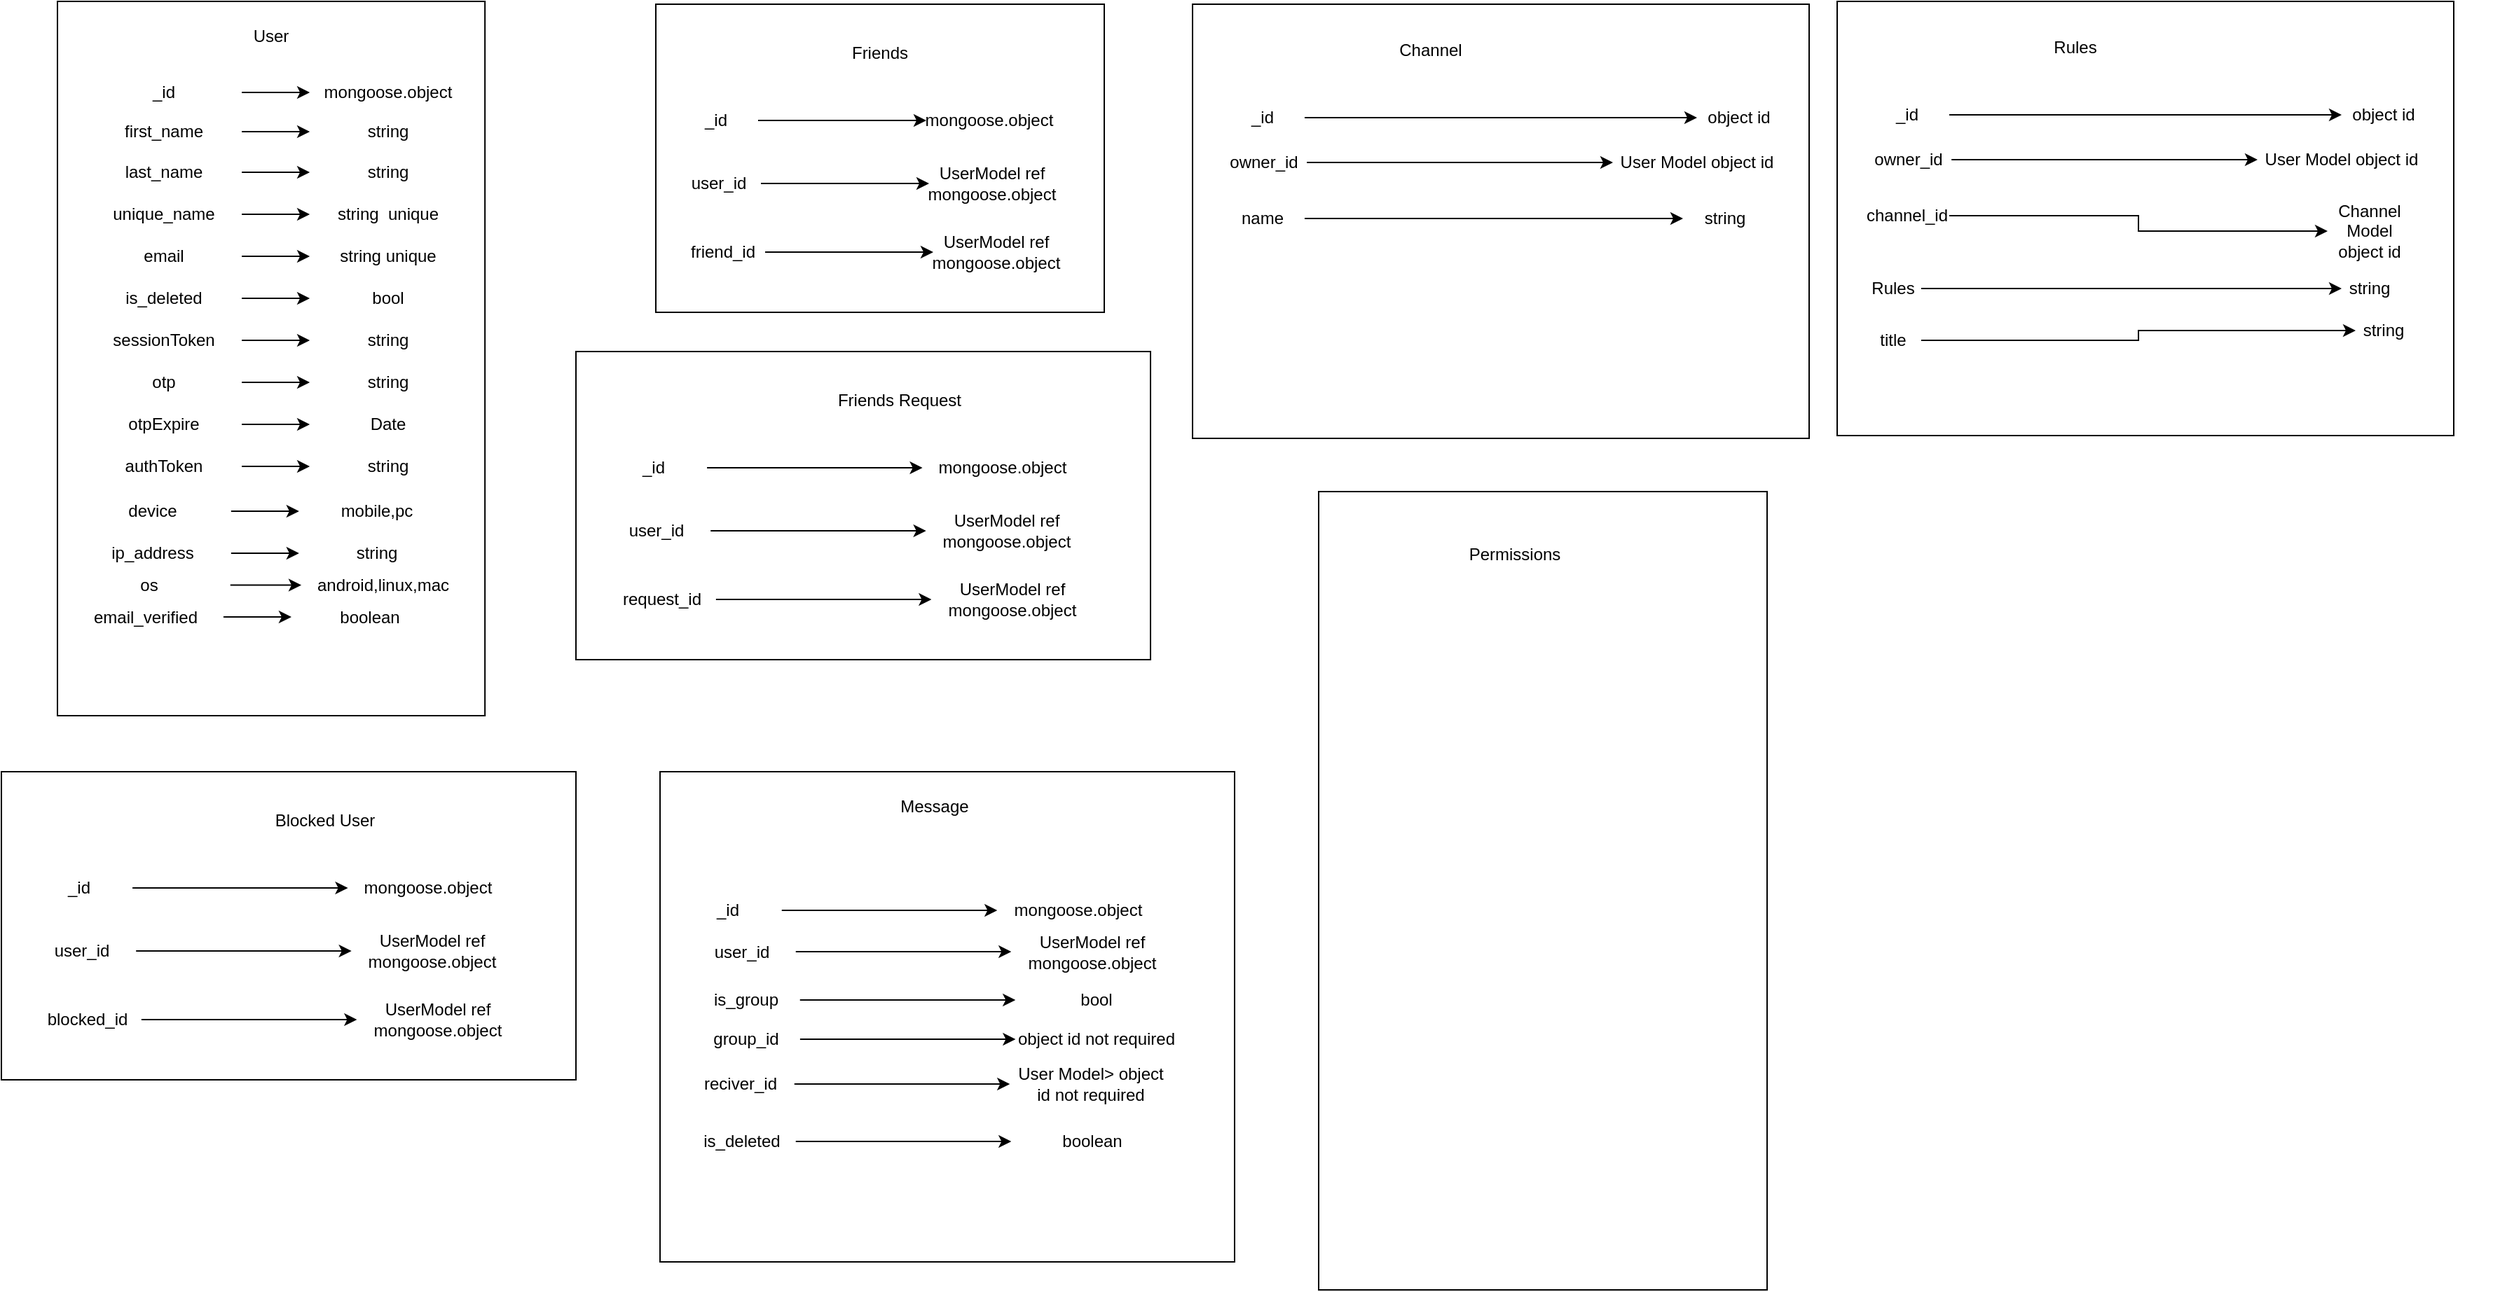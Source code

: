 <mxfile version="24.8.4">
  <diagram name="Page-1" id="qCv54_TmycXFGsCFX0cK">
    <mxGraphModel dx="1080" dy="596" grid="1" gridSize="10" guides="1" tooltips="1" connect="1" arrows="1" fold="1" page="1" pageScale="1" pageWidth="850" pageHeight="1100" background="none" math="0" shadow="0">
      <root>
        <mxCell id="0" />
        <mxCell id="1" parent="0" />
        <mxCell id="mY7H9gLEhY4AyRL41xxg-124" value="" style="group" vertex="1" connectable="0" parent="1">
          <mxGeometry x="60" y="40" width="291.984" height="510" as="geometry" />
        </mxCell>
        <mxCell id="mY7H9gLEhY4AyRL41xxg-50" value="" style="rounded=0;whiteSpace=wrap;html=1;movable=1;resizable=1;rotatable=1;deletable=1;editable=1;locked=0;connectable=1;fillColor=none;" vertex="1" parent="mY7H9gLEhY4AyRL41xxg-124">
          <mxGeometry width="305.058" height="510" as="geometry" />
        </mxCell>
        <mxCell id="mY7H9gLEhY4AyRL41xxg-51" value="User" style="text;strokeColor=none;align=center;fillColor=none;html=1;verticalAlign=middle;whiteSpace=wrap;rounded=0;movable=1;resizable=1;rotatable=1;deletable=1;editable=1;locked=0;connectable=1;" vertex="1" parent="mY7H9gLEhY4AyRL41xxg-124">
          <mxGeometry x="119.844" y="10" width="65.37" height="30" as="geometry" />
        </mxCell>
        <mxCell id="mY7H9gLEhY4AyRL41xxg-52" value="" style="group;movable=1;resizable=1;rotatable=1;deletable=1;editable=1;locked=0;connectable=1;" vertex="1" connectable="0" parent="mY7H9gLEhY4AyRL41xxg-124">
          <mxGeometry x="19.611" y="78" width="272.374" height="30" as="geometry" />
        </mxCell>
        <mxCell id="mY7H9gLEhY4AyRL41xxg-53" value="first_name" style="text;strokeColor=none;align=center;fillColor=none;html=1;verticalAlign=middle;whiteSpace=wrap;rounded=0;" vertex="1" parent="mY7H9gLEhY4AyRL41xxg-52">
          <mxGeometry width="111.934" height="30" as="geometry" />
        </mxCell>
        <mxCell id="mY7H9gLEhY4AyRL41xxg-54" value="string" style="text;strokeColor=none;align=center;fillColor=none;html=1;verticalAlign=middle;whiteSpace=wrap;rounded=0;" vertex="1" parent="mY7H9gLEhY4AyRL41xxg-52">
          <mxGeometry x="160.439" width="111.934" height="30" as="geometry" />
        </mxCell>
        <mxCell id="mY7H9gLEhY4AyRL41xxg-55" value="" style="edgeStyle=orthogonalEdgeStyle;rounded=0;orthogonalLoop=1;jettySize=auto;html=1;" edge="1" parent="mY7H9gLEhY4AyRL41xxg-52" source="mY7H9gLEhY4AyRL41xxg-53" target="mY7H9gLEhY4AyRL41xxg-54">
          <mxGeometry relative="1" as="geometry" />
        </mxCell>
        <mxCell id="mY7H9gLEhY4AyRL41xxg-56" value="" style="group;movable=1;resizable=1;rotatable=1;deletable=1;editable=1;locked=0;connectable=1;" vertex="1" connectable="0" parent="mY7H9gLEhY4AyRL41xxg-124">
          <mxGeometry x="19.611" y="107" width="272.374" height="30" as="geometry" />
        </mxCell>
        <mxCell id="mY7H9gLEhY4AyRL41xxg-57" value="last_name" style="text;strokeColor=none;align=center;fillColor=none;html=1;verticalAlign=middle;whiteSpace=wrap;rounded=0;" vertex="1" parent="mY7H9gLEhY4AyRL41xxg-56">
          <mxGeometry width="111.934" height="30" as="geometry" />
        </mxCell>
        <mxCell id="mY7H9gLEhY4AyRL41xxg-58" value="string" style="text;strokeColor=none;align=center;fillColor=none;html=1;verticalAlign=middle;whiteSpace=wrap;rounded=0;" vertex="1" parent="mY7H9gLEhY4AyRL41xxg-56">
          <mxGeometry x="160.439" width="111.934" height="30" as="geometry" />
        </mxCell>
        <mxCell id="mY7H9gLEhY4AyRL41xxg-59" value="" style="edgeStyle=orthogonalEdgeStyle;rounded=0;orthogonalLoop=1;jettySize=auto;html=1;" edge="1" parent="mY7H9gLEhY4AyRL41xxg-56" source="mY7H9gLEhY4AyRL41xxg-57" target="mY7H9gLEhY4AyRL41xxg-58">
          <mxGeometry relative="1" as="geometry" />
        </mxCell>
        <mxCell id="mY7H9gLEhY4AyRL41xxg-60" value="" style="group;movable=1;resizable=1;rotatable=1;deletable=1;editable=1;locked=0;connectable=1;" vertex="1" connectable="0" parent="mY7H9gLEhY4AyRL41xxg-124">
          <mxGeometry x="19.611" y="137" width="272.374" height="30" as="geometry" />
        </mxCell>
        <mxCell id="mY7H9gLEhY4AyRL41xxg-61" value="unique_name" style="text;strokeColor=none;align=center;fillColor=none;html=1;verticalAlign=middle;whiteSpace=wrap;rounded=0;" vertex="1" parent="mY7H9gLEhY4AyRL41xxg-60">
          <mxGeometry width="111.934" height="30" as="geometry" />
        </mxCell>
        <mxCell id="mY7H9gLEhY4AyRL41xxg-62" value="string&amp;nbsp; unique" style="text;strokeColor=none;align=center;fillColor=none;html=1;verticalAlign=middle;whiteSpace=wrap;rounded=0;" vertex="1" parent="mY7H9gLEhY4AyRL41xxg-60">
          <mxGeometry x="160.439" width="111.934" height="30" as="geometry" />
        </mxCell>
        <mxCell id="mY7H9gLEhY4AyRL41xxg-63" value="" style="edgeStyle=orthogonalEdgeStyle;rounded=0;orthogonalLoop=1;jettySize=auto;html=1;" edge="1" parent="mY7H9gLEhY4AyRL41xxg-60" source="mY7H9gLEhY4AyRL41xxg-61" target="mY7H9gLEhY4AyRL41xxg-62">
          <mxGeometry relative="1" as="geometry" />
        </mxCell>
        <mxCell id="mY7H9gLEhY4AyRL41xxg-64" value="" style="group;movable=1;resizable=1;rotatable=1;deletable=1;editable=1;locked=0;connectable=1;" vertex="1" connectable="0" parent="mY7H9gLEhY4AyRL41xxg-124">
          <mxGeometry x="19.611" y="167" width="272.374" height="30" as="geometry" />
        </mxCell>
        <mxCell id="mY7H9gLEhY4AyRL41xxg-65" value="email" style="text;strokeColor=none;align=center;fillColor=none;html=1;verticalAlign=middle;whiteSpace=wrap;rounded=0;" vertex="1" parent="mY7H9gLEhY4AyRL41xxg-64">
          <mxGeometry width="111.934" height="30" as="geometry" />
        </mxCell>
        <mxCell id="mY7H9gLEhY4AyRL41xxg-66" value="string unique" style="text;strokeColor=none;align=center;fillColor=none;html=1;verticalAlign=middle;whiteSpace=wrap;rounded=0;" vertex="1" parent="mY7H9gLEhY4AyRL41xxg-64">
          <mxGeometry x="160.439" width="111.934" height="30" as="geometry" />
        </mxCell>
        <mxCell id="mY7H9gLEhY4AyRL41xxg-67" value="" style="edgeStyle=orthogonalEdgeStyle;rounded=0;orthogonalLoop=1;jettySize=auto;html=1;" edge="1" parent="mY7H9gLEhY4AyRL41xxg-64" source="mY7H9gLEhY4AyRL41xxg-65" target="mY7H9gLEhY4AyRL41xxg-66">
          <mxGeometry relative="1" as="geometry" />
        </mxCell>
        <mxCell id="mY7H9gLEhY4AyRL41xxg-68" value="" style="group;movable=1;resizable=1;rotatable=1;deletable=1;editable=1;locked=0;connectable=1;" vertex="1" connectable="0" parent="mY7H9gLEhY4AyRL41xxg-124">
          <mxGeometry x="19.611" y="197" width="272.374" height="30" as="geometry" />
        </mxCell>
        <mxCell id="mY7H9gLEhY4AyRL41xxg-69" value="is_deleted" style="text;strokeColor=none;align=center;fillColor=none;html=1;verticalAlign=middle;whiteSpace=wrap;rounded=0;" vertex="1" parent="mY7H9gLEhY4AyRL41xxg-68">
          <mxGeometry width="111.934" height="30" as="geometry" />
        </mxCell>
        <mxCell id="mY7H9gLEhY4AyRL41xxg-70" value="bool" style="text;strokeColor=none;align=center;fillColor=none;html=1;verticalAlign=middle;whiteSpace=wrap;rounded=0;" vertex="1" parent="mY7H9gLEhY4AyRL41xxg-68">
          <mxGeometry x="160.439" width="111.934" height="30" as="geometry" />
        </mxCell>
        <mxCell id="mY7H9gLEhY4AyRL41xxg-71" value="" style="edgeStyle=orthogonalEdgeStyle;rounded=0;orthogonalLoop=1;jettySize=auto;html=1;" edge="1" parent="mY7H9gLEhY4AyRL41xxg-68" source="mY7H9gLEhY4AyRL41xxg-69" target="mY7H9gLEhY4AyRL41xxg-70">
          <mxGeometry relative="1" as="geometry" />
        </mxCell>
        <mxCell id="mY7H9gLEhY4AyRL41xxg-72" value="" style="group;movable=1;resizable=1;rotatable=1;deletable=1;editable=1;locked=0;connectable=1;" vertex="1" connectable="0" parent="mY7H9gLEhY4AyRL41xxg-124">
          <mxGeometry x="19.611" y="227" width="272.374" height="60" as="geometry" />
        </mxCell>
        <mxCell id="mY7H9gLEhY4AyRL41xxg-73" value="sessionToken" style="text;strokeColor=none;align=center;fillColor=none;html=1;verticalAlign=middle;whiteSpace=wrap;rounded=0;" vertex="1" parent="mY7H9gLEhY4AyRL41xxg-72">
          <mxGeometry width="111.934" height="30" as="geometry" />
        </mxCell>
        <mxCell id="mY7H9gLEhY4AyRL41xxg-74" value="string" style="text;strokeColor=none;align=center;fillColor=none;html=1;verticalAlign=middle;whiteSpace=wrap;rounded=0;" vertex="1" parent="mY7H9gLEhY4AyRL41xxg-72">
          <mxGeometry x="160.439" width="111.934" height="30" as="geometry" />
        </mxCell>
        <mxCell id="mY7H9gLEhY4AyRL41xxg-75" value="" style="edgeStyle=orthogonalEdgeStyle;rounded=0;orthogonalLoop=1;jettySize=auto;html=1;" edge="1" parent="mY7H9gLEhY4AyRL41xxg-72" source="mY7H9gLEhY4AyRL41xxg-73" target="mY7H9gLEhY4AyRL41xxg-74">
          <mxGeometry relative="1" as="geometry" />
        </mxCell>
        <mxCell id="mY7H9gLEhY4AyRL41xxg-76" value="" style="group" vertex="1" connectable="0" parent="mY7H9gLEhY4AyRL41xxg-72">
          <mxGeometry y="30" width="272.374" height="30" as="geometry" />
        </mxCell>
        <mxCell id="mY7H9gLEhY4AyRL41xxg-77" value="otp" style="text;strokeColor=none;align=center;fillColor=none;html=1;verticalAlign=middle;whiteSpace=wrap;rounded=0;" vertex="1" parent="mY7H9gLEhY4AyRL41xxg-76">
          <mxGeometry width="111.934" height="30" as="geometry" />
        </mxCell>
        <mxCell id="mY7H9gLEhY4AyRL41xxg-78" value="string" style="text;strokeColor=none;align=center;fillColor=none;html=1;verticalAlign=middle;whiteSpace=wrap;rounded=0;" vertex="1" parent="mY7H9gLEhY4AyRL41xxg-76">
          <mxGeometry x="160.439" width="111.934" height="30" as="geometry" />
        </mxCell>
        <mxCell id="mY7H9gLEhY4AyRL41xxg-79" value="" style="edgeStyle=orthogonalEdgeStyle;rounded=0;orthogonalLoop=1;jettySize=auto;html=1;" edge="1" parent="mY7H9gLEhY4AyRL41xxg-76" source="mY7H9gLEhY4AyRL41xxg-77" target="mY7H9gLEhY4AyRL41xxg-78">
          <mxGeometry relative="1" as="geometry" />
        </mxCell>
        <mxCell id="mY7H9gLEhY4AyRL41xxg-81" value="" style="group;movable=1;resizable=1;rotatable=1;deletable=1;editable=1;locked=0;connectable=1;" vertex="1" connectable="0" parent="mY7H9gLEhY4AyRL41xxg-124">
          <mxGeometry x="19.611" y="287" width="272.374" height="60" as="geometry" />
        </mxCell>
        <mxCell id="mY7H9gLEhY4AyRL41xxg-82" value="otpExpire" style="text;strokeColor=none;align=center;fillColor=none;html=1;verticalAlign=middle;whiteSpace=wrap;rounded=0;" vertex="1" parent="mY7H9gLEhY4AyRL41xxg-81">
          <mxGeometry width="111.934" height="30" as="geometry" />
        </mxCell>
        <mxCell id="mY7H9gLEhY4AyRL41xxg-83" value="Date" style="text;strokeColor=none;align=center;fillColor=none;html=1;verticalAlign=middle;whiteSpace=wrap;rounded=0;" vertex="1" parent="mY7H9gLEhY4AyRL41xxg-81">
          <mxGeometry x="160.439" width="111.934" height="30" as="geometry" />
        </mxCell>
        <mxCell id="mY7H9gLEhY4AyRL41xxg-84" value="" style="edgeStyle=orthogonalEdgeStyle;rounded=0;orthogonalLoop=1;jettySize=auto;html=1;" edge="1" parent="mY7H9gLEhY4AyRL41xxg-81" source="mY7H9gLEhY4AyRL41xxg-82" target="mY7H9gLEhY4AyRL41xxg-83">
          <mxGeometry relative="1" as="geometry" />
        </mxCell>
        <mxCell id="mY7H9gLEhY4AyRL41xxg-85" value="" style="group" vertex="1" connectable="0" parent="mY7H9gLEhY4AyRL41xxg-81">
          <mxGeometry y="30" width="272.374" height="30" as="geometry" />
        </mxCell>
        <mxCell id="mY7H9gLEhY4AyRL41xxg-86" value="authToken" style="text;strokeColor=none;align=center;fillColor=none;html=1;verticalAlign=middle;whiteSpace=wrap;rounded=0;" vertex="1" parent="mY7H9gLEhY4AyRL41xxg-85">
          <mxGeometry width="111.934" height="30" as="geometry" />
        </mxCell>
        <mxCell id="mY7H9gLEhY4AyRL41xxg-87" value="string" style="text;strokeColor=none;align=center;fillColor=none;html=1;verticalAlign=middle;whiteSpace=wrap;rounded=0;" vertex="1" parent="mY7H9gLEhY4AyRL41xxg-85">
          <mxGeometry x="160.439" width="111.934" height="30" as="geometry" />
        </mxCell>
        <mxCell id="mY7H9gLEhY4AyRL41xxg-88" value="" style="edgeStyle=orthogonalEdgeStyle;rounded=0;orthogonalLoop=1;jettySize=auto;html=1;" edge="1" parent="mY7H9gLEhY4AyRL41xxg-85" source="mY7H9gLEhY4AyRL41xxg-86" target="mY7H9gLEhY4AyRL41xxg-87">
          <mxGeometry relative="1" as="geometry" />
        </mxCell>
        <mxCell id="mY7H9gLEhY4AyRL41xxg-101" value="" style="group;movable=1;resizable=1;rotatable=1;deletable=1;editable=1;locked=0;connectable=1;" vertex="1" connectable="0" parent="mY7H9gLEhY4AyRL41xxg-124">
          <mxGeometry x="11.984" y="349" width="272.374" height="60" as="geometry" />
        </mxCell>
        <mxCell id="mY7H9gLEhY4AyRL41xxg-102" value="device" style="text;strokeColor=none;align=center;fillColor=none;html=1;verticalAlign=middle;whiteSpace=wrap;rounded=0;" vertex="1" parent="mY7H9gLEhY4AyRL41xxg-101">
          <mxGeometry width="111.934" height="30" as="geometry" />
        </mxCell>
        <mxCell id="mY7H9gLEhY4AyRL41xxg-103" value="mobile,pc" style="text;strokeColor=none;align=center;fillColor=none;html=1;verticalAlign=middle;whiteSpace=wrap;rounded=0;" vertex="1" parent="mY7H9gLEhY4AyRL41xxg-101">
          <mxGeometry x="160.439" width="111.934" height="30" as="geometry" />
        </mxCell>
        <mxCell id="mY7H9gLEhY4AyRL41xxg-104" value="" style="edgeStyle=orthogonalEdgeStyle;rounded=0;orthogonalLoop=1;jettySize=auto;html=1;" edge="1" parent="mY7H9gLEhY4AyRL41xxg-101" source="mY7H9gLEhY4AyRL41xxg-102" target="mY7H9gLEhY4AyRL41xxg-103">
          <mxGeometry relative="1" as="geometry" />
        </mxCell>
        <mxCell id="mY7H9gLEhY4AyRL41xxg-105" value="" style="group" vertex="1" connectable="0" parent="mY7H9gLEhY4AyRL41xxg-101">
          <mxGeometry y="30" width="272.374" height="30" as="geometry" />
        </mxCell>
        <mxCell id="mY7H9gLEhY4AyRL41xxg-106" value="ip_address" style="text;strokeColor=none;align=center;fillColor=none;html=1;verticalAlign=middle;whiteSpace=wrap;rounded=0;" vertex="1" parent="mY7H9gLEhY4AyRL41xxg-105">
          <mxGeometry width="111.934" height="30" as="geometry" />
        </mxCell>
        <mxCell id="mY7H9gLEhY4AyRL41xxg-107" value="string" style="text;strokeColor=none;align=center;fillColor=none;html=1;verticalAlign=middle;whiteSpace=wrap;rounded=0;" vertex="1" parent="mY7H9gLEhY4AyRL41xxg-105">
          <mxGeometry x="160.439" width="111.934" height="30" as="geometry" />
        </mxCell>
        <mxCell id="mY7H9gLEhY4AyRL41xxg-108" value="" style="edgeStyle=orthogonalEdgeStyle;rounded=0;orthogonalLoop=1;jettySize=auto;html=1;" edge="1" parent="mY7H9gLEhY4AyRL41xxg-105" source="mY7H9gLEhY4AyRL41xxg-106" target="mY7H9gLEhY4AyRL41xxg-107">
          <mxGeometry relative="1" as="geometry" />
        </mxCell>
        <mxCell id="mY7H9gLEhY4AyRL41xxg-109" value="" style="group;movable=1;resizable=1;rotatable=1;deletable=1;editable=1;locked=0;connectable=1;" vertex="1" connectable="0" parent="mY7H9gLEhY4AyRL41xxg-124">
          <mxGeometry x="6.537" y="409" width="285.447" height="45.5" as="geometry" />
        </mxCell>
        <mxCell id="mY7H9gLEhY4AyRL41xxg-110" value="os" style="text;strokeColor=none;align=center;fillColor=none;html=1;verticalAlign=middle;whiteSpace=wrap;rounded=0;" vertex="1" parent="mY7H9gLEhY4AyRL41xxg-109">
          <mxGeometry width="116.84" height="15.5" as="geometry" />
        </mxCell>
        <mxCell id="mY7H9gLEhY4AyRL41xxg-111" value="android,linux,mac" style="text;strokeColor=none;align=center;fillColor=none;html=1;verticalAlign=middle;whiteSpace=wrap;rounded=0;" vertex="1" parent="mY7H9gLEhY4AyRL41xxg-109">
          <mxGeometry x="167.47" width="116.84" height="15.5" as="geometry" />
        </mxCell>
        <mxCell id="mY7H9gLEhY4AyRL41xxg-112" value="" style="edgeStyle=orthogonalEdgeStyle;rounded=0;orthogonalLoop=1;jettySize=auto;html=1;" edge="1" parent="mY7H9gLEhY4AyRL41xxg-109" source="mY7H9gLEhY4AyRL41xxg-110" target="mY7H9gLEhY4AyRL41xxg-111">
          <mxGeometry relative="1" as="geometry" />
        </mxCell>
        <mxCell id="mY7H9gLEhY4AyRL41xxg-214" value="" style="group" vertex="1" connectable="0" parent="mY7H9gLEhY4AyRL41xxg-109">
          <mxGeometry x="-0.003" y="15.5" width="272.374" height="30" as="geometry" />
        </mxCell>
        <mxCell id="mY7H9gLEhY4AyRL41xxg-215" value="email_verified" style="text;strokeColor=none;align=center;fillColor=none;html=1;verticalAlign=middle;whiteSpace=wrap;rounded=0;" vertex="1" parent="mY7H9gLEhY4AyRL41xxg-214">
          <mxGeometry width="111.934" height="30" as="geometry" />
        </mxCell>
        <mxCell id="mY7H9gLEhY4AyRL41xxg-216" value="boolean" style="text;strokeColor=none;align=center;fillColor=none;html=1;verticalAlign=middle;whiteSpace=wrap;rounded=0;" vertex="1" parent="mY7H9gLEhY4AyRL41xxg-214">
          <mxGeometry x="160.439" width="111.934" height="30" as="geometry" />
        </mxCell>
        <mxCell id="mY7H9gLEhY4AyRL41xxg-217" value="" style="edgeStyle=orthogonalEdgeStyle;rounded=0;orthogonalLoop=1;jettySize=auto;html=1;" edge="1" parent="mY7H9gLEhY4AyRL41xxg-214" source="mY7H9gLEhY4AyRL41xxg-215" target="mY7H9gLEhY4AyRL41xxg-216">
          <mxGeometry relative="1" as="geometry" />
        </mxCell>
        <mxCell id="mY7H9gLEhY4AyRL41xxg-118" value="" style="group;movable=1;resizable=1;rotatable=1;deletable=1;editable=1;locked=0;connectable=1;" vertex="1" connectable="0" parent="mY7H9gLEhY4AyRL41xxg-124">
          <mxGeometry x="19.611" y="50" width="272.374" height="30" as="geometry" />
        </mxCell>
        <mxCell id="mY7H9gLEhY4AyRL41xxg-119" value="_id" style="text;strokeColor=none;align=center;fillColor=none;html=1;verticalAlign=middle;whiteSpace=wrap;rounded=0;" vertex="1" parent="mY7H9gLEhY4AyRL41xxg-118">
          <mxGeometry width="111.934" height="30" as="geometry" />
        </mxCell>
        <mxCell id="mY7H9gLEhY4AyRL41xxg-120" value="mongoose.object" style="text;strokeColor=none;align=center;fillColor=none;html=1;verticalAlign=middle;whiteSpace=wrap;rounded=0;" vertex="1" parent="mY7H9gLEhY4AyRL41xxg-118">
          <mxGeometry x="160.439" width="111.934" height="30" as="geometry" />
        </mxCell>
        <mxCell id="mY7H9gLEhY4AyRL41xxg-121" value="" style="edgeStyle=orthogonalEdgeStyle;rounded=0;orthogonalLoop=1;jettySize=auto;html=1;" edge="1" parent="mY7H9gLEhY4AyRL41xxg-118" source="mY7H9gLEhY4AyRL41xxg-119" target="mY7H9gLEhY4AyRL41xxg-120">
          <mxGeometry relative="1" as="geometry" />
        </mxCell>
        <mxCell id="mY7H9gLEhY4AyRL41xxg-146" value="" style="group" vertex="1" connectable="0" parent="1">
          <mxGeometry x="487" y="42" width="320" height="220" as="geometry" />
        </mxCell>
        <mxCell id="mY7H9gLEhY4AyRL41xxg-126" value="" style="rounded=0;whiteSpace=wrap;html=1;movable=1;resizable=1;rotatable=1;deletable=1;editable=1;locked=0;connectable=1;" vertex="1" parent="mY7H9gLEhY4AyRL41xxg-146">
          <mxGeometry width="320" height="220" as="geometry" />
        </mxCell>
        <mxCell id="mY7H9gLEhY4AyRL41xxg-128" value="Friends" style="text;strokeColor=none;align=center;fillColor=none;html=1;verticalAlign=middle;whiteSpace=wrap;rounded=0;" vertex="1" parent="mY7H9gLEhY4AyRL41xxg-146">
          <mxGeometry x="130" y="20" width="60" height="30" as="geometry" />
        </mxCell>
        <mxCell id="mY7H9gLEhY4AyRL41xxg-133" value="" style="group" vertex="1" connectable="0" parent="mY7H9gLEhY4AyRL41xxg-146">
          <mxGeometry x="13" y="68" width="270" height="30" as="geometry" />
        </mxCell>
        <mxCell id="mY7H9gLEhY4AyRL41xxg-131" value="" style="edgeStyle=orthogonalEdgeStyle;rounded=0;orthogonalLoop=1;jettySize=auto;html=1;" edge="1" parent="mY7H9gLEhY4AyRL41xxg-133" source="mY7H9gLEhY4AyRL41xxg-129" target="mY7H9gLEhY4AyRL41xxg-130">
          <mxGeometry relative="1" as="geometry" />
        </mxCell>
        <mxCell id="mY7H9gLEhY4AyRL41xxg-129" value="_id" style="text;strokeColor=none;align=center;fillColor=none;html=1;verticalAlign=middle;whiteSpace=wrap;rounded=0;" vertex="1" parent="mY7H9gLEhY4AyRL41xxg-133">
          <mxGeometry width="60" height="30" as="geometry" />
        </mxCell>
        <mxCell id="mY7H9gLEhY4AyRL41xxg-130" value="mongoose.object" style="text;strokeColor=none;align=center;fillColor=none;html=1;verticalAlign=middle;whiteSpace=wrap;rounded=0;" vertex="1" parent="mY7H9gLEhY4AyRL41xxg-133">
          <mxGeometry x="180" width="90" height="30" as="geometry" />
        </mxCell>
        <mxCell id="mY7H9gLEhY4AyRL41xxg-134" value="" style="group" vertex="1" connectable="0" parent="mY7H9gLEhY4AyRL41xxg-146">
          <mxGeometry x="15" y="113" width="270" height="30" as="geometry" />
        </mxCell>
        <mxCell id="mY7H9gLEhY4AyRL41xxg-135" value="" style="edgeStyle=orthogonalEdgeStyle;rounded=0;orthogonalLoop=1;jettySize=auto;html=1;" edge="1" parent="mY7H9gLEhY4AyRL41xxg-134" source="mY7H9gLEhY4AyRL41xxg-136" target="mY7H9gLEhY4AyRL41xxg-137">
          <mxGeometry relative="1" as="geometry" />
        </mxCell>
        <mxCell id="mY7H9gLEhY4AyRL41xxg-136" value="user_id" style="text;strokeColor=none;align=center;fillColor=none;html=1;verticalAlign=middle;whiteSpace=wrap;rounded=0;" vertex="1" parent="mY7H9gLEhY4AyRL41xxg-134">
          <mxGeometry width="60" height="30" as="geometry" />
        </mxCell>
        <mxCell id="mY7H9gLEhY4AyRL41xxg-137" value="UserModel ref mongoose.object" style="text;strokeColor=none;align=center;fillColor=none;html=1;verticalAlign=middle;whiteSpace=wrap;rounded=0;" vertex="1" parent="mY7H9gLEhY4AyRL41xxg-134">
          <mxGeometry x="180" width="90" height="30" as="geometry" />
        </mxCell>
        <mxCell id="mY7H9gLEhY4AyRL41xxg-138" value="" style="group" vertex="1" connectable="0" parent="mY7H9gLEhY4AyRL41xxg-146">
          <mxGeometry x="18" y="162" width="270" height="30" as="geometry" />
        </mxCell>
        <mxCell id="mY7H9gLEhY4AyRL41xxg-139" value="" style="edgeStyle=orthogonalEdgeStyle;rounded=0;orthogonalLoop=1;jettySize=auto;html=1;" edge="1" parent="mY7H9gLEhY4AyRL41xxg-138" source="mY7H9gLEhY4AyRL41xxg-140" target="mY7H9gLEhY4AyRL41xxg-141">
          <mxGeometry relative="1" as="geometry" />
        </mxCell>
        <mxCell id="mY7H9gLEhY4AyRL41xxg-140" value="friend_id" style="text;strokeColor=none;align=center;fillColor=none;html=1;verticalAlign=middle;whiteSpace=wrap;rounded=0;" vertex="1" parent="mY7H9gLEhY4AyRL41xxg-138">
          <mxGeometry width="60" height="30" as="geometry" />
        </mxCell>
        <mxCell id="mY7H9gLEhY4AyRL41xxg-141" value="UserModel ref mongoose.object" style="text;strokeColor=none;align=center;fillColor=none;html=1;verticalAlign=middle;whiteSpace=wrap;rounded=0;" vertex="1" parent="mY7H9gLEhY4AyRL41xxg-138">
          <mxGeometry x="180" width="90" height="30" as="geometry" />
        </mxCell>
        <mxCell id="mY7H9gLEhY4AyRL41xxg-147" value="" style="group" vertex="1" connectable="0" parent="1">
          <mxGeometry x="430" y="290" width="410" height="220" as="geometry" />
        </mxCell>
        <mxCell id="mY7H9gLEhY4AyRL41xxg-148" value="" style="rounded=0;whiteSpace=wrap;html=1;movable=1;resizable=1;rotatable=1;deletable=1;editable=1;locked=0;connectable=1;" vertex="1" parent="mY7H9gLEhY4AyRL41xxg-147">
          <mxGeometry width="410" height="220" as="geometry" />
        </mxCell>
        <mxCell id="mY7H9gLEhY4AyRL41xxg-149" value="Friends Request" style="text;strokeColor=none;align=center;fillColor=none;html=1;verticalAlign=middle;whiteSpace=wrap;rounded=0;" vertex="1" parent="mY7H9gLEhY4AyRL41xxg-147">
          <mxGeometry x="166.562" y="20" width="128.125" height="30" as="geometry" />
        </mxCell>
        <mxCell id="mY7H9gLEhY4AyRL41xxg-150" value="" style="group" vertex="1" connectable="0" parent="mY7H9gLEhY4AyRL41xxg-147">
          <mxGeometry x="16.656" y="68" width="345.938" height="30" as="geometry" />
        </mxCell>
        <mxCell id="mY7H9gLEhY4AyRL41xxg-151" value="" style="edgeStyle=orthogonalEdgeStyle;rounded=0;orthogonalLoop=1;jettySize=auto;html=1;" edge="1" parent="mY7H9gLEhY4AyRL41xxg-150" source="mY7H9gLEhY4AyRL41xxg-152" target="mY7H9gLEhY4AyRL41xxg-153">
          <mxGeometry relative="1" as="geometry" />
        </mxCell>
        <mxCell id="mY7H9gLEhY4AyRL41xxg-152" value="_id" style="text;strokeColor=none;align=center;fillColor=none;html=1;verticalAlign=middle;whiteSpace=wrap;rounded=0;" vertex="1" parent="mY7H9gLEhY4AyRL41xxg-150">
          <mxGeometry width="76.875" height="30" as="geometry" />
        </mxCell>
        <mxCell id="mY7H9gLEhY4AyRL41xxg-153" value="mongoose.object" style="text;strokeColor=none;align=center;fillColor=none;html=1;verticalAlign=middle;whiteSpace=wrap;rounded=0;" vertex="1" parent="mY7H9gLEhY4AyRL41xxg-150">
          <mxGeometry x="230.625" width="115.312" height="30" as="geometry" />
        </mxCell>
        <mxCell id="mY7H9gLEhY4AyRL41xxg-154" value="" style="group" vertex="1" connectable="0" parent="mY7H9gLEhY4AyRL41xxg-147">
          <mxGeometry x="19.219" y="113" width="345.938" height="30" as="geometry" />
        </mxCell>
        <mxCell id="mY7H9gLEhY4AyRL41xxg-155" value="" style="edgeStyle=orthogonalEdgeStyle;rounded=0;orthogonalLoop=1;jettySize=auto;html=1;" edge="1" parent="mY7H9gLEhY4AyRL41xxg-154" source="mY7H9gLEhY4AyRL41xxg-156" target="mY7H9gLEhY4AyRL41xxg-157">
          <mxGeometry relative="1" as="geometry" />
        </mxCell>
        <mxCell id="mY7H9gLEhY4AyRL41xxg-156" value="user_id" style="text;strokeColor=none;align=center;fillColor=none;html=1;verticalAlign=middle;whiteSpace=wrap;rounded=0;" vertex="1" parent="mY7H9gLEhY4AyRL41xxg-154">
          <mxGeometry width="76.875" height="30" as="geometry" />
        </mxCell>
        <mxCell id="mY7H9gLEhY4AyRL41xxg-157" value="UserModel ref mongoose.object" style="text;strokeColor=none;align=center;fillColor=none;html=1;verticalAlign=middle;whiteSpace=wrap;rounded=0;" vertex="1" parent="mY7H9gLEhY4AyRL41xxg-154">
          <mxGeometry x="230.625" width="115.312" height="30" as="geometry" />
        </mxCell>
        <mxCell id="mY7H9gLEhY4AyRL41xxg-158" value="" style="group" vertex="1" connectable="0" parent="mY7H9gLEhY4AyRL41xxg-147">
          <mxGeometry x="23.062" y="162" width="345.938" height="30" as="geometry" />
        </mxCell>
        <mxCell id="mY7H9gLEhY4AyRL41xxg-159" value="" style="edgeStyle=orthogonalEdgeStyle;rounded=0;orthogonalLoop=1;jettySize=auto;html=1;" edge="1" parent="mY7H9gLEhY4AyRL41xxg-158" source="mY7H9gLEhY4AyRL41xxg-160" target="mY7H9gLEhY4AyRL41xxg-161">
          <mxGeometry relative="1" as="geometry" />
        </mxCell>
        <mxCell id="mY7H9gLEhY4AyRL41xxg-160" value="request_id" style="text;strokeColor=none;align=center;fillColor=none;html=1;verticalAlign=middle;whiteSpace=wrap;rounded=0;" vertex="1" parent="mY7H9gLEhY4AyRL41xxg-158">
          <mxGeometry width="76.875" height="30" as="geometry" />
        </mxCell>
        <mxCell id="mY7H9gLEhY4AyRL41xxg-161" value="UserModel ref mongoose.object" style="text;strokeColor=none;align=center;fillColor=none;html=1;verticalAlign=middle;whiteSpace=wrap;rounded=0;" vertex="1" parent="mY7H9gLEhY4AyRL41xxg-158">
          <mxGeometry x="230.625" width="115.312" height="30" as="geometry" />
        </mxCell>
        <mxCell id="mY7H9gLEhY4AyRL41xxg-162" value="" style="group" vertex="1" connectable="0" parent="1">
          <mxGeometry x="20" y="590" width="410" height="220" as="geometry" />
        </mxCell>
        <mxCell id="mY7H9gLEhY4AyRL41xxg-163" value="" style="rounded=0;whiteSpace=wrap;html=1;movable=1;resizable=1;rotatable=1;deletable=1;editable=1;locked=0;connectable=1;" vertex="1" parent="mY7H9gLEhY4AyRL41xxg-162">
          <mxGeometry width="410" height="220" as="geometry" />
        </mxCell>
        <mxCell id="mY7H9gLEhY4AyRL41xxg-164" value="Blocked User" style="text;strokeColor=none;align=center;fillColor=none;html=1;verticalAlign=middle;whiteSpace=wrap;rounded=0;" vertex="1" parent="mY7H9gLEhY4AyRL41xxg-162">
          <mxGeometry x="166.562" y="20" width="128.125" height="30" as="geometry" />
        </mxCell>
        <mxCell id="mY7H9gLEhY4AyRL41xxg-165" value="" style="group" vertex="1" connectable="0" parent="mY7H9gLEhY4AyRL41xxg-162">
          <mxGeometry x="16.656" y="68" width="345.938" height="30" as="geometry" />
        </mxCell>
        <mxCell id="mY7H9gLEhY4AyRL41xxg-166" value="" style="edgeStyle=orthogonalEdgeStyle;rounded=0;orthogonalLoop=1;jettySize=auto;html=1;" edge="1" parent="mY7H9gLEhY4AyRL41xxg-165" source="mY7H9gLEhY4AyRL41xxg-167" target="mY7H9gLEhY4AyRL41xxg-168">
          <mxGeometry relative="1" as="geometry" />
        </mxCell>
        <mxCell id="mY7H9gLEhY4AyRL41xxg-167" value="_id" style="text;strokeColor=none;align=center;fillColor=none;html=1;verticalAlign=middle;whiteSpace=wrap;rounded=0;" vertex="1" parent="mY7H9gLEhY4AyRL41xxg-165">
          <mxGeometry width="76.875" height="30" as="geometry" />
        </mxCell>
        <mxCell id="mY7H9gLEhY4AyRL41xxg-168" value="mongoose.object" style="text;strokeColor=none;align=center;fillColor=none;html=1;verticalAlign=middle;whiteSpace=wrap;rounded=0;" vertex="1" parent="mY7H9gLEhY4AyRL41xxg-165">
          <mxGeometry x="230.625" width="115.312" height="30" as="geometry" />
        </mxCell>
        <mxCell id="mY7H9gLEhY4AyRL41xxg-169" value="" style="group" vertex="1" connectable="0" parent="mY7H9gLEhY4AyRL41xxg-162">
          <mxGeometry x="19.219" y="113" width="345.938" height="30" as="geometry" />
        </mxCell>
        <mxCell id="mY7H9gLEhY4AyRL41xxg-170" value="" style="edgeStyle=orthogonalEdgeStyle;rounded=0;orthogonalLoop=1;jettySize=auto;html=1;" edge="1" parent="mY7H9gLEhY4AyRL41xxg-169" source="mY7H9gLEhY4AyRL41xxg-171" target="mY7H9gLEhY4AyRL41xxg-172">
          <mxGeometry relative="1" as="geometry" />
        </mxCell>
        <mxCell id="mY7H9gLEhY4AyRL41xxg-171" value="user_id" style="text;strokeColor=none;align=center;fillColor=none;html=1;verticalAlign=middle;whiteSpace=wrap;rounded=0;" vertex="1" parent="mY7H9gLEhY4AyRL41xxg-169">
          <mxGeometry width="76.875" height="30" as="geometry" />
        </mxCell>
        <mxCell id="mY7H9gLEhY4AyRL41xxg-172" value="UserModel ref mongoose.object" style="text;strokeColor=none;align=center;fillColor=none;html=1;verticalAlign=middle;whiteSpace=wrap;rounded=0;" vertex="1" parent="mY7H9gLEhY4AyRL41xxg-169">
          <mxGeometry x="230.625" width="115.312" height="30" as="geometry" />
        </mxCell>
        <mxCell id="mY7H9gLEhY4AyRL41xxg-173" value="" style="group" vertex="1" connectable="0" parent="mY7H9gLEhY4AyRL41xxg-162">
          <mxGeometry x="23.062" y="162" width="345.938" height="30" as="geometry" />
        </mxCell>
        <mxCell id="mY7H9gLEhY4AyRL41xxg-174" value="" style="edgeStyle=orthogonalEdgeStyle;rounded=0;orthogonalLoop=1;jettySize=auto;html=1;" edge="1" parent="mY7H9gLEhY4AyRL41xxg-173" source="mY7H9gLEhY4AyRL41xxg-175" target="mY7H9gLEhY4AyRL41xxg-176">
          <mxGeometry relative="1" as="geometry" />
        </mxCell>
        <mxCell id="mY7H9gLEhY4AyRL41xxg-175" value="blocked_id" style="text;strokeColor=none;align=center;fillColor=none;html=1;verticalAlign=middle;whiteSpace=wrap;rounded=0;" vertex="1" parent="mY7H9gLEhY4AyRL41xxg-173">
          <mxGeometry width="76.875" height="30" as="geometry" />
        </mxCell>
        <mxCell id="mY7H9gLEhY4AyRL41xxg-176" value="UserModel ref mongoose.object" style="text;strokeColor=none;align=center;fillColor=none;html=1;verticalAlign=middle;whiteSpace=wrap;rounded=0;" vertex="1" parent="mY7H9gLEhY4AyRL41xxg-173">
          <mxGeometry x="230.625" width="115.312" height="30" as="geometry" />
        </mxCell>
        <mxCell id="mY7H9gLEhY4AyRL41xxg-178" value="" style="group;movable=1;resizable=1;rotatable=1;deletable=1;editable=1;locked=0;connectable=1;" vertex="1" connectable="0" parent="1">
          <mxGeometry x="490" y="590" width="410" height="350" as="geometry" />
        </mxCell>
        <mxCell id="mY7H9gLEhY4AyRL41xxg-179" value="" style="rounded=0;whiteSpace=wrap;html=1;movable=0;resizable=0;rotatable=0;deletable=0;editable=0;locked=1;connectable=0;" vertex="1" parent="mY7H9gLEhY4AyRL41xxg-178">
          <mxGeometry width="410" height="350" as="geometry" />
        </mxCell>
        <mxCell id="mY7H9gLEhY4AyRL41xxg-180" value="Message" style="text;strokeColor=none;align=center;fillColor=none;html=1;verticalAlign=middle;whiteSpace=wrap;rounded=0;" vertex="1" parent="mY7H9gLEhY4AyRL41xxg-178">
          <mxGeometry x="131.97" y="10" width="128.12" height="30" as="geometry" />
        </mxCell>
        <mxCell id="mY7H9gLEhY4AyRL41xxg-181" value="" style="group" vertex="1" connectable="0" parent="mY7H9gLEhY4AyRL41xxg-178">
          <mxGeometry x="10" y="88" width="345.94" height="22" as="geometry" />
        </mxCell>
        <mxCell id="mY7H9gLEhY4AyRL41xxg-182" value="" style="edgeStyle=orthogonalEdgeStyle;rounded=0;orthogonalLoop=1;jettySize=auto;html=1;" edge="1" parent="mY7H9gLEhY4AyRL41xxg-181" source="mY7H9gLEhY4AyRL41xxg-183" target="mY7H9gLEhY4AyRL41xxg-184">
          <mxGeometry relative="1" as="geometry" />
        </mxCell>
        <mxCell id="mY7H9gLEhY4AyRL41xxg-183" value="_id" style="text;strokeColor=none;align=center;fillColor=none;html=1;verticalAlign=middle;whiteSpace=wrap;rounded=0;" vertex="1" parent="mY7H9gLEhY4AyRL41xxg-181">
          <mxGeometry width="76.876" height="22.0" as="geometry" />
        </mxCell>
        <mxCell id="mY7H9gLEhY4AyRL41xxg-184" value="mongoose.object" style="text;strokeColor=none;align=center;fillColor=none;html=1;verticalAlign=middle;whiteSpace=wrap;rounded=0;" vertex="1" parent="mY7H9gLEhY4AyRL41xxg-181">
          <mxGeometry x="230.627" width="115.313" height="22.0" as="geometry" />
        </mxCell>
        <mxCell id="mY7H9gLEhY4AyRL41xxg-185" value="" style="group" vertex="1" connectable="0" parent="mY7H9gLEhY4AyRL41xxg-178">
          <mxGeometry x="20" y="117" width="345.94" height="23" as="geometry" />
        </mxCell>
        <mxCell id="mY7H9gLEhY4AyRL41xxg-186" value="" style="edgeStyle=orthogonalEdgeStyle;rounded=0;orthogonalLoop=1;jettySize=auto;html=1;" edge="1" parent="mY7H9gLEhY4AyRL41xxg-185" source="mY7H9gLEhY4AyRL41xxg-187" target="mY7H9gLEhY4AyRL41xxg-188">
          <mxGeometry relative="1" as="geometry" />
        </mxCell>
        <mxCell id="mY7H9gLEhY4AyRL41xxg-187" value="user_id" style="text;strokeColor=none;align=center;fillColor=none;html=1;verticalAlign=middle;whiteSpace=wrap;rounded=0;" vertex="1" parent="mY7H9gLEhY4AyRL41xxg-185">
          <mxGeometry width="76.876" height="23" as="geometry" />
        </mxCell>
        <mxCell id="mY7H9gLEhY4AyRL41xxg-188" value="UserModel ref mongoose.object" style="text;strokeColor=none;align=center;fillColor=none;html=1;verticalAlign=middle;whiteSpace=wrap;rounded=0;" vertex="1" parent="mY7H9gLEhY4AyRL41xxg-185">
          <mxGeometry x="230.627" width="115.313" height="23" as="geometry" />
        </mxCell>
        <mxCell id="mY7H9gLEhY4AyRL41xxg-189" value="" style="group;movable=1;resizable=1;rotatable=1;deletable=1;editable=1;locked=0;connectable=1;" vertex="1" connectable="0" parent="mY7H9gLEhY4AyRL41xxg-178">
          <mxGeometry x="23" y="149" width="345.94" height="28" as="geometry" />
        </mxCell>
        <mxCell id="mY7H9gLEhY4AyRL41xxg-190" value="" style="edgeStyle=orthogonalEdgeStyle;rounded=0;orthogonalLoop=1;jettySize=auto;html=1;" edge="1" parent="mY7H9gLEhY4AyRL41xxg-189" source="mY7H9gLEhY4AyRL41xxg-191" target="mY7H9gLEhY4AyRL41xxg-192">
          <mxGeometry relative="1" as="geometry" />
        </mxCell>
        <mxCell id="mY7H9gLEhY4AyRL41xxg-191" value="is_group" style="text;strokeColor=none;align=center;fillColor=none;html=1;verticalAlign=middle;whiteSpace=wrap;rounded=0;" vertex="1" parent="mY7H9gLEhY4AyRL41xxg-189">
          <mxGeometry width="76.876" height="28" as="geometry" />
        </mxCell>
        <mxCell id="mY7H9gLEhY4AyRL41xxg-192" value="bool" style="text;strokeColor=none;align=center;fillColor=none;html=1;verticalAlign=middle;whiteSpace=wrap;rounded=0;" vertex="1" parent="mY7H9gLEhY4AyRL41xxg-189">
          <mxGeometry x="230.627" width="115.313" height="28" as="geometry" />
        </mxCell>
        <mxCell id="mY7H9gLEhY4AyRL41xxg-198" value="" style="group;movable=1;resizable=1;rotatable=1;deletable=1;editable=1;locked=0;connectable=1;" vertex="1" connectable="0" parent="mY7H9gLEhY4AyRL41xxg-178">
          <mxGeometry x="23.06" y="177" width="345.94" height="28" as="geometry" />
        </mxCell>
        <mxCell id="mY7H9gLEhY4AyRL41xxg-199" value="" style="edgeStyle=orthogonalEdgeStyle;rounded=0;orthogonalLoop=1;jettySize=auto;html=1;" edge="1" parent="mY7H9gLEhY4AyRL41xxg-198" source="mY7H9gLEhY4AyRL41xxg-200" target="mY7H9gLEhY4AyRL41xxg-201">
          <mxGeometry relative="1" as="geometry" />
        </mxCell>
        <mxCell id="mY7H9gLEhY4AyRL41xxg-200" value="group_id" style="text;strokeColor=none;align=center;fillColor=none;html=1;verticalAlign=middle;whiteSpace=wrap;rounded=0;" vertex="1" parent="mY7H9gLEhY4AyRL41xxg-198">
          <mxGeometry width="76.876" height="28" as="geometry" />
        </mxCell>
        <mxCell id="mY7H9gLEhY4AyRL41xxg-201" value="object id not required" style="text;strokeColor=none;align=center;fillColor=none;html=1;verticalAlign=middle;whiteSpace=wrap;rounded=0;" vertex="1" parent="mY7H9gLEhY4AyRL41xxg-198">
          <mxGeometry x="230.627" width="115.313" height="28" as="geometry" />
        </mxCell>
        <mxCell id="mY7H9gLEhY4AyRL41xxg-202" value="" style="group;movable=1;resizable=1;rotatable=1;deletable=1;editable=1;locked=0;connectable=1;" vertex="1" connectable="0" parent="mY7H9gLEhY4AyRL41xxg-178">
          <mxGeometry x="19.0" y="209" width="345.94" height="28" as="geometry" />
        </mxCell>
        <mxCell id="mY7H9gLEhY4AyRL41xxg-203" value="" style="edgeStyle=orthogonalEdgeStyle;rounded=0;orthogonalLoop=1;jettySize=auto;html=1;" edge="1" parent="mY7H9gLEhY4AyRL41xxg-202" source="mY7H9gLEhY4AyRL41xxg-204" target="mY7H9gLEhY4AyRL41xxg-205">
          <mxGeometry relative="1" as="geometry" />
        </mxCell>
        <mxCell id="mY7H9gLEhY4AyRL41xxg-204" value="reciver_id" style="text;strokeColor=none;align=center;fillColor=none;html=1;verticalAlign=middle;whiteSpace=wrap;rounded=0;" vertex="1" parent="mY7H9gLEhY4AyRL41xxg-202">
          <mxGeometry width="76.876" height="28" as="geometry" />
        </mxCell>
        <mxCell id="mY7H9gLEhY4AyRL41xxg-205" value="User Model&amp;gt; object id not required" style="text;strokeColor=none;align=center;fillColor=none;html=1;verticalAlign=middle;whiteSpace=wrap;rounded=0;" vertex="1" parent="mY7H9gLEhY4AyRL41xxg-202">
          <mxGeometry x="230.627" width="115.313" height="28" as="geometry" />
        </mxCell>
        <mxCell id="mY7H9gLEhY4AyRL41xxg-207" value="" style="group;movable=1;resizable=1;rotatable=1;deletable=1;editable=1;locked=0;connectable=1;" vertex="1" connectable="0" parent="mY7H9gLEhY4AyRL41xxg-178">
          <mxGeometry x="20" y="250" width="345.94" height="28" as="geometry" />
        </mxCell>
        <mxCell id="mY7H9gLEhY4AyRL41xxg-208" value="" style="edgeStyle=orthogonalEdgeStyle;rounded=0;orthogonalLoop=1;jettySize=auto;html=1;" edge="1" parent="mY7H9gLEhY4AyRL41xxg-207" source="mY7H9gLEhY4AyRL41xxg-209" target="mY7H9gLEhY4AyRL41xxg-210">
          <mxGeometry relative="1" as="geometry" />
        </mxCell>
        <mxCell id="mY7H9gLEhY4AyRL41xxg-209" value="is_deleted" style="text;strokeColor=none;align=center;fillColor=none;html=1;verticalAlign=middle;whiteSpace=wrap;rounded=0;" vertex="1" parent="mY7H9gLEhY4AyRL41xxg-207">
          <mxGeometry width="76.876" height="28" as="geometry" />
        </mxCell>
        <mxCell id="mY7H9gLEhY4AyRL41xxg-210" value="boolean" style="text;strokeColor=none;align=center;fillColor=none;html=1;verticalAlign=middle;whiteSpace=wrap;rounded=0;" vertex="1" parent="mY7H9gLEhY4AyRL41xxg-207">
          <mxGeometry x="230.627" width="115.313" height="28" as="geometry" />
        </mxCell>
        <mxCell id="mY7H9gLEhY4AyRL41xxg-239" value="" style="group" vertex="1" connectable="0" parent="1">
          <mxGeometry x="870" y="42" width="440" height="310" as="geometry" />
        </mxCell>
        <mxCell id="mY7H9gLEhY4AyRL41xxg-211" value="&lt;div&gt;&lt;br&gt;&lt;/div&gt;" style="rounded=0;whiteSpace=wrap;html=1;fillColor=none;" vertex="1" parent="mY7H9gLEhY4AyRL41xxg-239">
          <mxGeometry width="440" height="310" as="geometry" />
        </mxCell>
        <mxCell id="mY7H9gLEhY4AyRL41xxg-212" value="Channel" style="text;strokeColor=none;align=center;fillColor=none;html=1;verticalAlign=middle;whiteSpace=wrap;rounded=0;" vertex="1" parent="mY7H9gLEhY4AyRL41xxg-239">
          <mxGeometry x="140" y="18" width="60" height="30" as="geometry" />
        </mxCell>
        <mxCell id="mY7H9gLEhY4AyRL41xxg-227" value="" style="group" vertex="1" connectable="0" parent="mY7H9gLEhY4AyRL41xxg-239">
          <mxGeometry x="20" y="66" width="302" height="30" as="geometry" />
        </mxCell>
        <mxCell id="mY7H9gLEhY4AyRL41xxg-218" value="_id" style="text;strokeColor=none;align=center;fillColor=none;html=1;verticalAlign=middle;whiteSpace=wrap;rounded=0;" vertex="1" parent="mY7H9gLEhY4AyRL41xxg-227">
          <mxGeometry width="60" height="30" as="geometry" />
        </mxCell>
        <mxCell id="mY7H9gLEhY4AyRL41xxg-230" value="" style="group" vertex="1" connectable="0" parent="mY7H9gLEhY4AyRL41xxg-239">
          <mxGeometry x="20" y="98" width="400" height="30" as="geometry" />
        </mxCell>
        <mxCell id="mY7H9gLEhY4AyRL41xxg-231" value="" style="edgeStyle=orthogonalEdgeStyle;rounded=0;orthogonalLoop=1;jettySize=auto;html=1;" edge="1" parent="mY7H9gLEhY4AyRL41xxg-230" source="mY7H9gLEhY4AyRL41xxg-232" target="mY7H9gLEhY4AyRL41xxg-233">
          <mxGeometry relative="1" as="geometry" />
        </mxCell>
        <mxCell id="mY7H9gLEhY4AyRL41xxg-232" value="owner_id" style="text;strokeColor=none;align=center;fillColor=none;html=1;verticalAlign=middle;whiteSpace=wrap;rounded=0;" vertex="1" parent="mY7H9gLEhY4AyRL41xxg-230">
          <mxGeometry width="61.589" height="30" as="geometry" />
        </mxCell>
        <mxCell id="mY7H9gLEhY4AyRL41xxg-233" value="User Model object id" style="text;strokeColor=none;align=center;fillColor=none;html=1;verticalAlign=middle;whiteSpace=wrap;rounded=0;" vertex="1" parent="mY7H9gLEhY4AyRL41xxg-230">
          <mxGeometry x="280" width="120" height="30" as="geometry" />
        </mxCell>
        <mxCell id="mY7H9gLEhY4AyRL41xxg-234" value="" style="group" vertex="1" connectable="0" parent="mY7H9gLEhY4AyRL41xxg-239">
          <mxGeometry x="20" y="138" width="302" height="30" as="geometry" />
        </mxCell>
        <mxCell id="mY7H9gLEhY4AyRL41xxg-236" value="name" style="text;strokeColor=none;align=center;fillColor=none;html=1;verticalAlign=middle;whiteSpace=wrap;rounded=0;" vertex="1" parent="mY7H9gLEhY4AyRL41xxg-234">
          <mxGeometry width="60" height="30" as="geometry" />
        </mxCell>
        <mxCell id="mY7H9gLEhY4AyRL41xxg-225" value="object id" style="text;strokeColor=none;align=center;fillColor=none;html=1;verticalAlign=middle;whiteSpace=wrap;rounded=0;" vertex="1" parent="mY7H9gLEhY4AyRL41xxg-239">
          <mxGeometry x="360" y="66" width="60" height="30" as="geometry" />
        </mxCell>
        <mxCell id="mY7H9gLEhY4AyRL41xxg-226" value="" style="edgeStyle=orthogonalEdgeStyle;rounded=0;orthogonalLoop=1;jettySize=auto;html=1;" edge="1" parent="mY7H9gLEhY4AyRL41xxg-239" source="mY7H9gLEhY4AyRL41xxg-218" target="mY7H9gLEhY4AyRL41xxg-225">
          <mxGeometry relative="1" as="geometry" />
        </mxCell>
        <mxCell id="mY7H9gLEhY4AyRL41xxg-237" value="string" style="text;strokeColor=none;align=center;fillColor=none;html=1;verticalAlign=middle;whiteSpace=wrap;rounded=0;" vertex="1" parent="mY7H9gLEhY4AyRL41xxg-239">
          <mxGeometry x="350" y="138" width="60" height="30" as="geometry" />
        </mxCell>
        <mxCell id="mY7H9gLEhY4AyRL41xxg-235" value="" style="edgeStyle=orthogonalEdgeStyle;rounded=0;orthogonalLoop=1;jettySize=auto;html=1;" edge="1" parent="mY7H9gLEhY4AyRL41xxg-239" source="mY7H9gLEhY4AyRL41xxg-236" target="mY7H9gLEhY4AyRL41xxg-237">
          <mxGeometry relative="1" as="geometry" />
        </mxCell>
        <mxCell id="mY7H9gLEhY4AyRL41xxg-240" value="" style="group" vertex="1" connectable="0" parent="1">
          <mxGeometry x="1330" y="40" width="472" height="310" as="geometry" />
        </mxCell>
        <mxCell id="mY7H9gLEhY4AyRL41xxg-271" value="" style="group" vertex="1" connectable="0" parent="mY7H9gLEhY4AyRL41xxg-240">
          <mxGeometry width="440" height="310" as="geometry" />
        </mxCell>
        <mxCell id="mY7H9gLEhY4AyRL41xxg-241" value="&lt;div&gt;&lt;br&gt;&lt;/div&gt;" style="rounded=0;whiteSpace=wrap;html=1;fillColor=none;" vertex="1" parent="mY7H9gLEhY4AyRL41xxg-271">
          <mxGeometry width="440" height="310" as="geometry" />
        </mxCell>
        <mxCell id="mY7H9gLEhY4AyRL41xxg-242" value="Rules" style="text;strokeColor=none;align=center;fillColor=none;html=1;verticalAlign=middle;whiteSpace=wrap;rounded=0;" vertex="1" parent="mY7H9gLEhY4AyRL41xxg-271">
          <mxGeometry x="140" y="18" width="60" height="30" as="geometry" />
        </mxCell>
        <mxCell id="mY7H9gLEhY4AyRL41xxg-243" value="" style="group" vertex="1" connectable="0" parent="mY7H9gLEhY4AyRL41xxg-271">
          <mxGeometry x="20" y="66" width="302" height="30" as="geometry" />
        </mxCell>
        <mxCell id="mY7H9gLEhY4AyRL41xxg-244" value="_id" style="text;strokeColor=none;align=center;fillColor=none;html=1;verticalAlign=middle;whiteSpace=wrap;rounded=0;" vertex="1" parent="mY7H9gLEhY4AyRL41xxg-243">
          <mxGeometry width="60" height="30" as="geometry" />
        </mxCell>
        <mxCell id="mY7H9gLEhY4AyRL41xxg-245" value="" style="group" vertex="1" connectable="0" parent="mY7H9gLEhY4AyRL41xxg-271">
          <mxGeometry x="20" y="98" width="400" height="30" as="geometry" />
        </mxCell>
        <mxCell id="mY7H9gLEhY4AyRL41xxg-246" value="" style="edgeStyle=orthogonalEdgeStyle;rounded=0;orthogonalLoop=1;jettySize=auto;html=1;" edge="1" parent="mY7H9gLEhY4AyRL41xxg-245" source="mY7H9gLEhY4AyRL41xxg-247" target="mY7H9gLEhY4AyRL41xxg-248">
          <mxGeometry relative="1" as="geometry" />
        </mxCell>
        <mxCell id="mY7H9gLEhY4AyRL41xxg-247" value="owner_id" style="text;strokeColor=none;align=center;fillColor=none;html=1;verticalAlign=middle;whiteSpace=wrap;rounded=0;" vertex="1" parent="mY7H9gLEhY4AyRL41xxg-245">
          <mxGeometry width="61.589" height="30" as="geometry" />
        </mxCell>
        <mxCell id="mY7H9gLEhY4AyRL41xxg-248" value="User Model object id" style="text;strokeColor=none;align=center;fillColor=none;html=1;verticalAlign=middle;whiteSpace=wrap;rounded=0;" vertex="1" parent="mY7H9gLEhY4AyRL41xxg-245">
          <mxGeometry x="280" width="120" height="30" as="geometry" />
        </mxCell>
        <mxCell id="mY7H9gLEhY4AyRL41xxg-249" value="" style="group" vertex="1" connectable="0" parent="mY7H9gLEhY4AyRL41xxg-271">
          <mxGeometry x="20" y="138" width="302" height="30" as="geometry" />
        </mxCell>
        <mxCell id="mY7H9gLEhY4AyRL41xxg-250" value="channel_id" style="text;strokeColor=none;align=center;fillColor=none;html=1;verticalAlign=middle;whiteSpace=wrap;rounded=0;" vertex="1" parent="mY7H9gLEhY4AyRL41xxg-249">
          <mxGeometry width="60" height="30" as="geometry" />
        </mxCell>
        <mxCell id="mY7H9gLEhY4AyRL41xxg-251" value="object id" style="text;strokeColor=none;align=center;fillColor=none;html=1;verticalAlign=middle;whiteSpace=wrap;rounded=0;" vertex="1" parent="mY7H9gLEhY4AyRL41xxg-271">
          <mxGeometry x="360" y="66" width="60" height="30" as="geometry" />
        </mxCell>
        <mxCell id="mY7H9gLEhY4AyRL41xxg-252" value="" style="edgeStyle=orthogonalEdgeStyle;rounded=0;orthogonalLoop=1;jettySize=auto;html=1;" edge="1" parent="mY7H9gLEhY4AyRL41xxg-271" source="mY7H9gLEhY4AyRL41xxg-244" target="mY7H9gLEhY4AyRL41xxg-251">
          <mxGeometry relative="1" as="geometry" />
        </mxCell>
        <mxCell id="mY7H9gLEhY4AyRL41xxg-253" value="Channel Model object id" style="text;strokeColor=none;align=center;fillColor=none;html=1;verticalAlign=middle;whiteSpace=wrap;rounded=0;" vertex="1" parent="mY7H9gLEhY4AyRL41xxg-271">
          <mxGeometry x="350" y="138" width="60" height="52" as="geometry" />
        </mxCell>
        <mxCell id="mY7H9gLEhY4AyRL41xxg-254" value="" style="edgeStyle=orthogonalEdgeStyle;rounded=0;orthogonalLoop=1;jettySize=auto;html=1;" edge="1" parent="mY7H9gLEhY4AyRL41xxg-271" source="mY7H9gLEhY4AyRL41xxg-250" target="mY7H9gLEhY4AyRL41xxg-253">
          <mxGeometry relative="1" as="geometry" />
        </mxCell>
        <mxCell id="mY7H9gLEhY4AyRL41xxg-264" value="" style="group" vertex="1" connectable="0" parent="mY7H9gLEhY4AyRL41xxg-271">
          <mxGeometry x="20" y="190" width="380" height="30" as="geometry" />
        </mxCell>
        <mxCell id="mY7H9gLEhY4AyRL41xxg-257" value="" style="group" vertex="1" connectable="0" parent="mY7H9gLEhY4AyRL41xxg-264">
          <mxGeometry width="50" height="30" as="geometry" />
        </mxCell>
        <mxCell id="mY7H9gLEhY4AyRL41xxg-258" value="Rules" style="text;strokeColor=none;align=center;fillColor=none;html=1;verticalAlign=middle;whiteSpace=wrap;rounded=0;" vertex="1" parent="mY7H9gLEhY4AyRL41xxg-257">
          <mxGeometry width="40" height="30" as="geometry" />
        </mxCell>
        <mxCell id="mY7H9gLEhY4AyRL41xxg-262" value="string" style="text;strokeColor=none;align=center;fillColor=none;html=1;verticalAlign=middle;whiteSpace=wrap;rounded=0;" vertex="1" parent="mY7H9gLEhY4AyRL41xxg-264">
          <mxGeometry x="340" width="40" height="30" as="geometry" />
        </mxCell>
        <mxCell id="mY7H9gLEhY4AyRL41xxg-263" value="" style="edgeStyle=orthogonalEdgeStyle;rounded=0;orthogonalLoop=1;jettySize=auto;html=1;" edge="1" parent="mY7H9gLEhY4AyRL41xxg-264" source="mY7H9gLEhY4AyRL41xxg-258" target="mY7H9gLEhY4AyRL41xxg-262">
          <mxGeometry relative="1" as="geometry" />
        </mxCell>
        <mxCell id="mY7H9gLEhY4AyRL41xxg-267" value="title" style="text;strokeColor=none;align=center;fillColor=none;html=1;verticalAlign=middle;whiteSpace=wrap;rounded=0;" vertex="1" parent="mY7H9gLEhY4AyRL41xxg-271">
          <mxGeometry x="20" y="227" width="40" height="30" as="geometry" />
        </mxCell>
        <mxCell id="mY7H9gLEhY4AyRL41xxg-265" value="" style="group" vertex="1" connectable="0" parent="1">
          <mxGeometry x="1360" y="260" width="380" height="30" as="geometry" />
        </mxCell>
        <mxCell id="mY7H9gLEhY4AyRL41xxg-268" value="string" style="text;strokeColor=none;align=center;fillColor=none;html=1;verticalAlign=middle;whiteSpace=wrap;rounded=0;" vertex="1" parent="mY7H9gLEhY4AyRL41xxg-265">
          <mxGeometry x="340" width="40" height="30" as="geometry" />
        </mxCell>
        <mxCell id="mY7H9gLEhY4AyRL41xxg-269" value="" style="edgeStyle=orthogonalEdgeStyle;rounded=0;orthogonalLoop=1;jettySize=auto;html=1;" edge="1" parent="1" source="mY7H9gLEhY4AyRL41xxg-267" target="mY7H9gLEhY4AyRL41xxg-268">
          <mxGeometry relative="1" as="geometry" />
        </mxCell>
        <mxCell id="mY7H9gLEhY4AyRL41xxg-272" value="" style="rounded=0;whiteSpace=wrap;html=1;" vertex="1" parent="1">
          <mxGeometry x="960" y="390" width="320" height="570" as="geometry" />
        </mxCell>
        <mxCell id="mY7H9gLEhY4AyRL41xxg-273" value="Permissions" style="text;strokeColor=none;align=center;fillColor=none;html=1;verticalAlign=middle;whiteSpace=wrap;rounded=0;" vertex="1" parent="1">
          <mxGeometry x="1070" y="420" width="60" height="30" as="geometry" />
        </mxCell>
      </root>
    </mxGraphModel>
  </diagram>
</mxfile>
